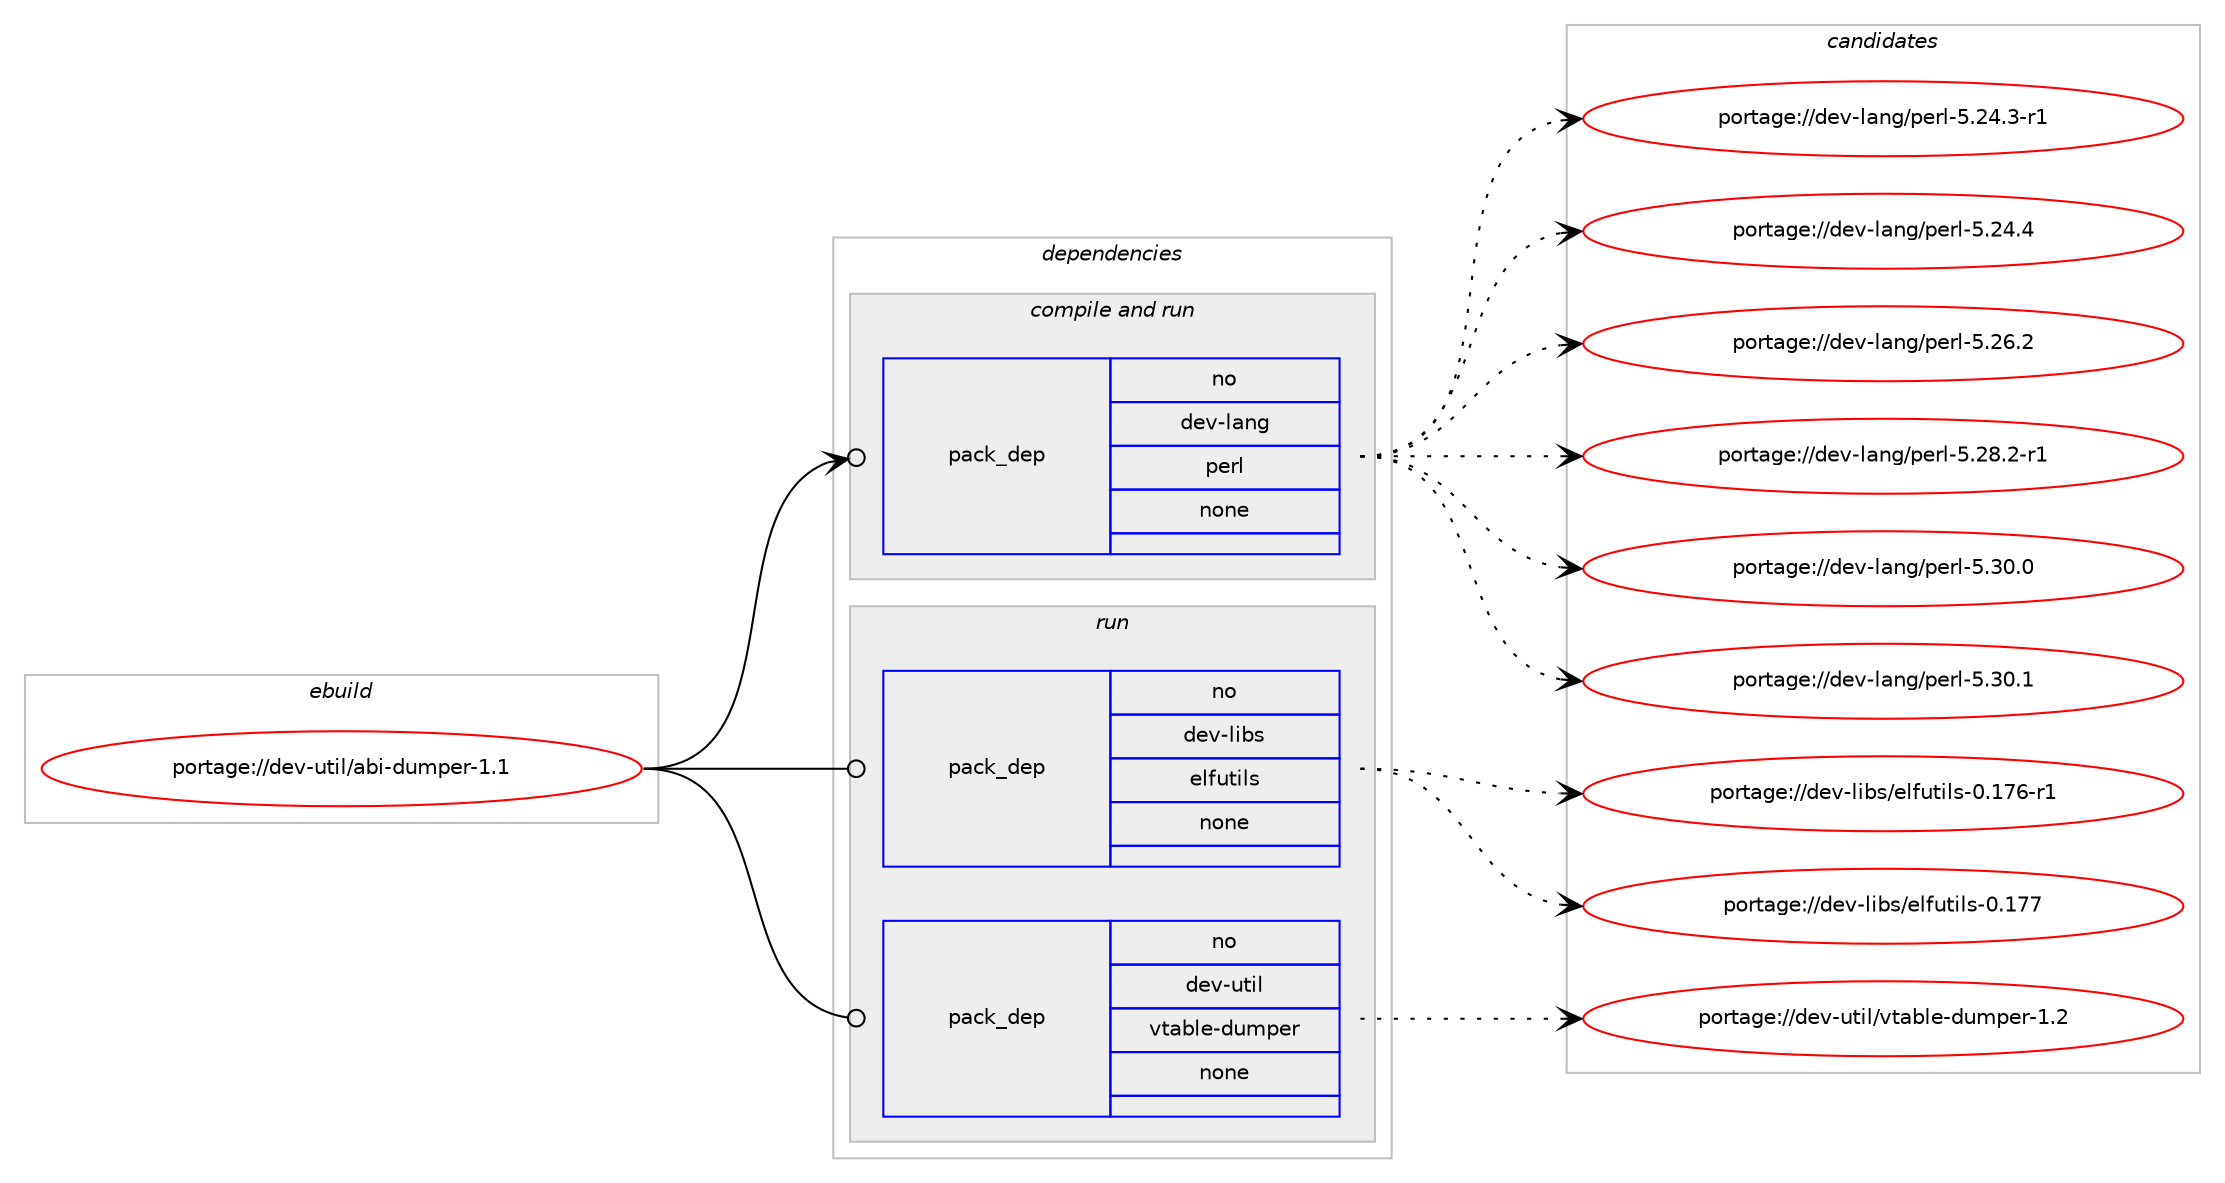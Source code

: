 digraph prolog {

# *************
# Graph options
# *************

newrank=true;
concentrate=true;
compound=true;
graph [rankdir=LR,fontname=Helvetica,fontsize=10,ranksep=1.5];#, ranksep=2.5, nodesep=0.2];
edge  [arrowhead=vee];
node  [fontname=Helvetica,fontsize=10];

# **********
# The ebuild
# **********

subgraph cluster_leftcol {
color=gray;
rank=same;
label=<<i>ebuild</i>>;
id [label="portage://dev-util/abi-dumper-1.1", color=red, width=4, href="../dev-util/abi-dumper-1.1.svg"];
}

# ****************
# The dependencies
# ****************

subgraph cluster_midcol {
color=gray;
label=<<i>dependencies</i>>;
subgraph cluster_compile {
fillcolor="#eeeeee";
style=filled;
label=<<i>compile</i>>;
}
subgraph cluster_compileandrun {
fillcolor="#eeeeee";
style=filled;
label=<<i>compile and run</i>>;
subgraph pack184467 {
dependency258329 [label=<<TABLE BORDER="0" CELLBORDER="1" CELLSPACING="0" CELLPADDING="4" WIDTH="220"><TR><TD ROWSPAN="6" CELLPADDING="30">pack_dep</TD></TR><TR><TD WIDTH="110">no</TD></TR><TR><TD>dev-lang</TD></TR><TR><TD>perl</TD></TR><TR><TD>none</TD></TR><TR><TD></TD></TR></TABLE>>, shape=none, color=blue];
}
id:e -> dependency258329:w [weight=20,style="solid",arrowhead="odotvee"];
}
subgraph cluster_run {
fillcolor="#eeeeee";
style=filled;
label=<<i>run</i>>;
subgraph pack184468 {
dependency258330 [label=<<TABLE BORDER="0" CELLBORDER="1" CELLSPACING="0" CELLPADDING="4" WIDTH="220"><TR><TD ROWSPAN="6" CELLPADDING="30">pack_dep</TD></TR><TR><TD WIDTH="110">no</TD></TR><TR><TD>dev-libs</TD></TR><TR><TD>elfutils</TD></TR><TR><TD>none</TD></TR><TR><TD></TD></TR></TABLE>>, shape=none, color=blue];
}
id:e -> dependency258330:w [weight=20,style="solid",arrowhead="odot"];
subgraph pack184469 {
dependency258331 [label=<<TABLE BORDER="0" CELLBORDER="1" CELLSPACING="0" CELLPADDING="4" WIDTH="220"><TR><TD ROWSPAN="6" CELLPADDING="30">pack_dep</TD></TR><TR><TD WIDTH="110">no</TD></TR><TR><TD>dev-util</TD></TR><TR><TD>vtable-dumper</TD></TR><TR><TD>none</TD></TR><TR><TD></TD></TR></TABLE>>, shape=none, color=blue];
}
id:e -> dependency258331:w [weight=20,style="solid",arrowhead="odot"];
}
}

# **************
# The candidates
# **************

subgraph cluster_choices {
rank=same;
color=gray;
label=<<i>candidates</i>>;

subgraph choice184467 {
color=black;
nodesep=1;
choiceportage100101118451089711010347112101114108455346505246514511449 [label="portage://dev-lang/perl-5.24.3-r1", color=red, width=4,href="../dev-lang/perl-5.24.3-r1.svg"];
choiceportage10010111845108971101034711210111410845534650524652 [label="portage://dev-lang/perl-5.24.4", color=red, width=4,href="../dev-lang/perl-5.24.4.svg"];
choiceportage10010111845108971101034711210111410845534650544650 [label="portage://dev-lang/perl-5.26.2", color=red, width=4,href="../dev-lang/perl-5.26.2.svg"];
choiceportage100101118451089711010347112101114108455346505646504511449 [label="portage://dev-lang/perl-5.28.2-r1", color=red, width=4,href="../dev-lang/perl-5.28.2-r1.svg"];
choiceportage10010111845108971101034711210111410845534651484648 [label="portage://dev-lang/perl-5.30.0", color=red, width=4,href="../dev-lang/perl-5.30.0.svg"];
choiceportage10010111845108971101034711210111410845534651484649 [label="portage://dev-lang/perl-5.30.1", color=red, width=4,href="../dev-lang/perl-5.30.1.svg"];
dependency258329:e -> choiceportage100101118451089711010347112101114108455346505246514511449:w [style=dotted,weight="100"];
dependency258329:e -> choiceportage10010111845108971101034711210111410845534650524652:w [style=dotted,weight="100"];
dependency258329:e -> choiceportage10010111845108971101034711210111410845534650544650:w [style=dotted,weight="100"];
dependency258329:e -> choiceportage100101118451089711010347112101114108455346505646504511449:w [style=dotted,weight="100"];
dependency258329:e -> choiceportage10010111845108971101034711210111410845534651484648:w [style=dotted,weight="100"];
dependency258329:e -> choiceportage10010111845108971101034711210111410845534651484649:w [style=dotted,weight="100"];
}
subgraph choice184468 {
color=black;
nodesep=1;
choiceportage1001011184510810598115471011081021171161051081154548464955544511449 [label="portage://dev-libs/elfutils-0.176-r1", color=red, width=4,href="../dev-libs/elfutils-0.176-r1.svg"];
choiceportage100101118451081059811547101108102117116105108115454846495555 [label="portage://dev-libs/elfutils-0.177", color=red, width=4,href="../dev-libs/elfutils-0.177.svg"];
dependency258330:e -> choiceportage1001011184510810598115471011081021171161051081154548464955544511449:w [style=dotted,weight="100"];
dependency258330:e -> choiceportage100101118451081059811547101108102117116105108115454846495555:w [style=dotted,weight="100"];
}
subgraph choice184469 {
color=black;
nodesep=1;
choiceportage100101118451171161051084711811697981081014510011710911210111445494650 [label="portage://dev-util/vtable-dumper-1.2", color=red, width=4,href="../dev-util/vtable-dumper-1.2.svg"];
dependency258331:e -> choiceportage100101118451171161051084711811697981081014510011710911210111445494650:w [style=dotted,weight="100"];
}
}

}
